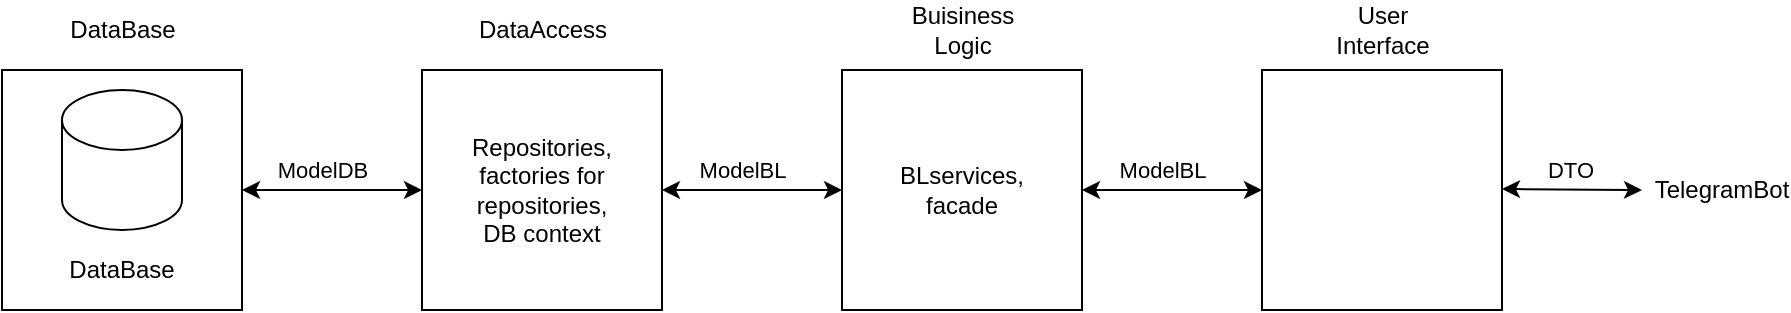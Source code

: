 <mxfile version="13.9.9" type="device"><diagram id="98S0T4HPpoMUBXJXaR6j" name="Страница 1"><mxGraphModel dx="952" dy="644" grid="1" gridSize="10" guides="1" tooltips="1" connect="1" arrows="1" fold="1" page="1" pageScale="1" pageWidth="827" pageHeight="1169" math="0" shadow="0"><root><mxCell id="0"/><mxCell id="1" parent="0"/><mxCell id="6FLjUZzUFgMVwfMcdnKA-1" value="" style="rounded=0;whiteSpace=wrap;html=1;" parent="1" vertex="1"><mxGeometry x="170" y="280" width="120" height="120" as="geometry"/></mxCell><mxCell id="6FLjUZzUFgMVwfMcdnKA-3" value="DataBase" style="text;html=1;align=center;verticalAlign=middle;resizable=0;points=[];autosize=1;" parent="1" vertex="1"><mxGeometry x="195" y="250" width="70" height="20" as="geometry"/></mxCell><mxCell id="6FLjUZzUFgMVwfMcdnKA-5" value="" style="shape=cylinder3;whiteSpace=wrap;html=1;boundedLbl=1;backgroundOutline=1;size=15;" parent="1" vertex="1"><mxGeometry x="200" y="290" width="60" height="70" as="geometry"/></mxCell><mxCell id="6FLjUZzUFgMVwfMcdnKA-6" value="DataBase" style="text;html=1;strokeColor=none;fillColor=none;align=center;verticalAlign=middle;whiteSpace=wrap;rounded=0;" parent="1" vertex="1"><mxGeometry x="210" y="370" width="40" height="20" as="geometry"/></mxCell><mxCell id="6FLjUZzUFgMVwfMcdnKA-7" value="" style="rounded=0;whiteSpace=wrap;html=1;" parent="1" vertex="1"><mxGeometry x="380" y="280" width="120" height="120" as="geometry"/></mxCell><mxCell id="6FLjUZzUFgMVwfMcdnKA-8" value="DataAccess" style="text;html=1;align=center;verticalAlign=middle;resizable=0;points=[];autosize=1;" parent="1" vertex="1"><mxGeometry x="400" y="250" width="80" height="20" as="geometry"/></mxCell><mxCell id="6FLjUZzUFgMVwfMcdnKA-10" value="Repositories,&lt;br&gt;factories for repositories,&lt;br&gt;DB context" style="text;html=1;strokeColor=none;fillColor=none;align=center;verticalAlign=middle;whiteSpace=wrap;rounded=0;" parent="1" vertex="1"><mxGeometry x="420" y="330" width="40" height="20" as="geometry"/></mxCell><mxCell id="6FLjUZzUFgMVwfMcdnKA-11" value="" style="endArrow=classic;startArrow=classic;html=1;exitX=1;exitY=0.5;exitDx=0;exitDy=0;entryX=0;entryY=0.5;entryDx=0;entryDy=0;" parent="1" source="6FLjUZzUFgMVwfMcdnKA-1" target="6FLjUZzUFgMVwfMcdnKA-7" edge="1"><mxGeometry width="50" height="50" relative="1" as="geometry"><mxPoint x="390" y="420" as="sourcePoint"/><mxPoint x="440" y="370" as="targetPoint"/></mxGeometry></mxCell><mxCell id="6FLjUZzUFgMVwfMcdnKA-12" value="ModelDB" style="edgeLabel;html=1;align=center;verticalAlign=middle;resizable=0;points=[];" parent="6FLjUZzUFgMVwfMcdnKA-11" vertex="1" connectable="0"><mxGeometry x="-0.362" relative="1" as="geometry"><mxPoint x="11" y="-10" as="offset"/></mxGeometry></mxCell><mxCell id="6FLjUZzUFgMVwfMcdnKA-13" value="" style="rounded=0;whiteSpace=wrap;html=1;" parent="1" vertex="1"><mxGeometry x="590" y="280" width="120" height="120" as="geometry"/></mxCell><mxCell id="6FLjUZzUFgMVwfMcdnKA-14" value="Buisiness&lt;br&gt;Logic" style="text;html=1;align=center;verticalAlign=middle;resizable=0;points=[];autosize=1;" parent="1" vertex="1"><mxGeometry x="615" y="245" width="70" height="30" as="geometry"/></mxCell><mxCell id="6FLjUZzUFgMVwfMcdnKA-15" value="BLservices,&lt;br&gt;facade" style="text;html=1;strokeColor=none;fillColor=none;align=center;verticalAlign=middle;whiteSpace=wrap;rounded=0;" parent="1" vertex="1"><mxGeometry x="630" y="330" width="40" height="20" as="geometry"/></mxCell><mxCell id="6FLjUZzUFgMVwfMcdnKA-16" value="" style="endArrow=classic;startArrow=classic;html=1;exitX=1;exitY=0.5;exitDx=0;exitDy=0;entryX=0;entryY=0.5;entryDx=0;entryDy=0;" parent="1" target="6FLjUZzUFgMVwfMcdnKA-13" edge="1"><mxGeometry width="50" height="50" relative="1" as="geometry"><mxPoint x="500" y="340" as="sourcePoint"/><mxPoint x="650" y="370" as="targetPoint"/></mxGeometry></mxCell><mxCell id="6FLjUZzUFgMVwfMcdnKA-17" value="ModelBL" style="edgeLabel;html=1;align=center;verticalAlign=middle;resizable=0;points=[];" parent="6FLjUZzUFgMVwfMcdnKA-16" vertex="1" connectable="0"><mxGeometry x="-0.362" relative="1" as="geometry"><mxPoint x="11" y="-10" as="offset"/></mxGeometry></mxCell><mxCell id="6FLjUZzUFgMVwfMcdnKA-27" value="" style="endArrow=classic;startArrow=classic;html=1;exitX=1;exitY=0.5;exitDx=0;exitDy=0;entryX=0;entryY=0.5;entryDx=0;entryDy=0;" parent="1" edge="1"><mxGeometry width="50" height="50" relative="1" as="geometry"><mxPoint x="710" y="340" as="sourcePoint"/><mxPoint x="800" y="340" as="targetPoint"/></mxGeometry></mxCell><mxCell id="6FLjUZzUFgMVwfMcdnKA-28" value="ModelBL" style="edgeLabel;html=1;align=center;verticalAlign=middle;resizable=0;points=[];" parent="6FLjUZzUFgMVwfMcdnKA-27" vertex="1" connectable="0"><mxGeometry x="-0.362" relative="1" as="geometry"><mxPoint x="11" y="-10" as="offset"/></mxGeometry></mxCell><mxCell id="6FLjUZzUFgMVwfMcdnKA-29" value="" style="rounded=0;whiteSpace=wrap;html=1;" parent="1" vertex="1"><mxGeometry x="800" y="280" width="120" height="120" as="geometry"/></mxCell><mxCell id="6FLjUZzUFgMVwfMcdnKA-30" value="User&lt;br&gt;Interface" style="text;html=1;align=center;verticalAlign=middle;resizable=0;points=[];autosize=1;" parent="1" vertex="1"><mxGeometry x="830" y="245" width="60" height="30" as="geometry"/></mxCell><mxCell id="6FLjUZzUFgMVwfMcdnKA-31" value="TelegramBot" style="text;html=1;strokeColor=none;fillColor=none;align=center;verticalAlign=middle;whiteSpace=wrap;rounded=0;" parent="1" vertex="1"><mxGeometry x="1010" y="330" width="40" height="20" as="geometry"/></mxCell><mxCell id="6FLjUZzUFgMVwfMcdnKA-32" value="" style="endArrow=classic;startArrow=classic;html=1;exitX=1;exitY=0.5;exitDx=0;exitDy=0;" parent="1" edge="1"><mxGeometry width="50" height="50" relative="1" as="geometry"><mxPoint x="920" y="339.5" as="sourcePoint"/><mxPoint x="990" y="340" as="targetPoint"/></mxGeometry></mxCell><mxCell id="6FLjUZzUFgMVwfMcdnKA-33" value="DTO" style="edgeLabel;html=1;align=center;verticalAlign=middle;resizable=0;points=[];" parent="6FLjUZzUFgMVwfMcdnKA-32" vertex="1" connectable="0"><mxGeometry x="-0.362" relative="1" as="geometry"><mxPoint x="11" y="-10" as="offset"/></mxGeometry></mxCell></root></mxGraphModel></diagram></mxfile>
